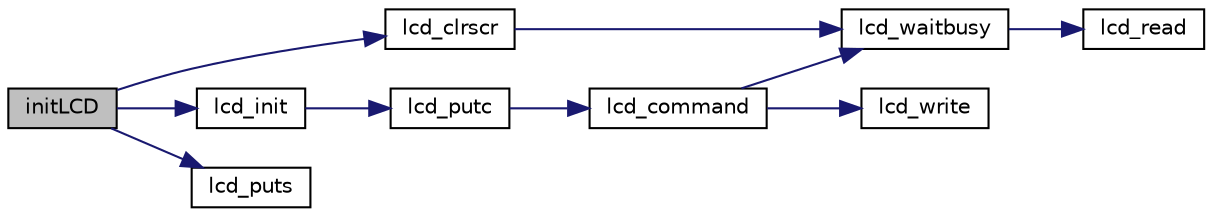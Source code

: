 digraph "initLCD"
{
 // LATEX_PDF_SIZE
  edge [fontname="Helvetica",fontsize="10",labelfontname="Helvetica",labelfontsize="10"];
  node [fontname="Helvetica",fontsize="10",shape=record];
  rankdir="LR";
  Node1 [label="initLCD",height=0.2,width=0.4,color="black", fillcolor="grey75", style="filled", fontcolor="black",tooltip=" "];
  Node1 -> Node2 [color="midnightblue",fontsize="10",style="solid"];
  Node2 [label="lcd_clrscr",height=0.2,width=0.4,color="black", fillcolor="white", style="filled",URL="$group__pfleury__lcd.html#gaf8da853dba4b9d5f2aea4e294444e14d",tooltip="Clear display and set cursor to home position."];
  Node2 -> Node3 [color="midnightblue",fontsize="10",style="solid"];
  Node3 [label="lcd_waitbusy",height=0.2,width=0.4,color="black", fillcolor="white", style="filled",URL="$lcd_8c.html#a4ca4373275e11ba1a2d2cbd242cbf1a4",tooltip=" "];
  Node3 -> Node4 [color="midnightblue",fontsize="10",style="solid"];
  Node4 [label="lcd_read",height=0.2,width=0.4,color="black", fillcolor="white", style="filled",URL="$lcd_8c.html#a48a16fff03a1164f27b460a49e702dc4",tooltip=" "];
  Node1 -> Node5 [color="midnightblue",fontsize="10",style="solid"];
  Node5 [label="lcd_init",height=0.2,width=0.4,color="black", fillcolor="white", style="filled",URL="$group__pfleury__lcd.html#ga9af28b2779326b63ff4356e2b1828984",tooltip="Initialize display and select type of cursor."];
  Node5 -> Node6 [color="midnightblue",fontsize="10",style="solid"];
  Node6 [label="lcd_putc",height=0.2,width=0.4,color="black", fillcolor="white", style="filled",URL="$group__pfleury__lcd.html#gafa7e36b95c43d603f510273ad077cbbe",tooltip="Display character at current cursor position."];
  Node6 -> Node7 [color="midnightblue",fontsize="10",style="solid"];
  Node7 [label="lcd_command",height=0.2,width=0.4,color="black", fillcolor="white", style="filled",URL="$group__pfleury__lcd.html#gaea9d14f02df06f948cb5a56776980826",tooltip="Send LCD controller instruction command."];
  Node7 -> Node3 [color="midnightblue",fontsize="10",style="solid"];
  Node7 -> Node8 [color="midnightblue",fontsize="10",style="solid"];
  Node8 [label="lcd_write",height=0.2,width=0.4,color="black", fillcolor="white", style="filled",URL="$lcd_8c.html#a6aa4fa5c8ba19268338fa4215fa1807e",tooltip=" "];
  Node1 -> Node9 [color="midnightblue",fontsize="10",style="solid"];
  Node9 [label="lcd_puts",height=0.2,width=0.4,color="black", fillcolor="white", style="filled",URL="$group__pfleury__lcd.html#ga8ffdfcac7638368ff04364c14984266e",tooltip="Display string without auto linefeed."];
}
